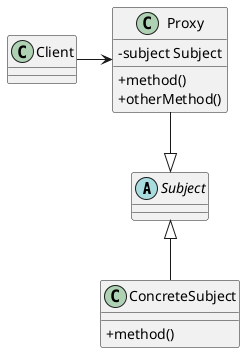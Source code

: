 @startuml 代理
skinparam classAttributeIconSize 0

abstract class Subject {

}
class ConcreteSubject {
  + method()
}
class Proxy {
  - subject Subject
  + method()
  + otherMethod()
}

Client -> Proxy
Proxy --|> Subject
Subject <|-- ConcreteSubject
@enduml
